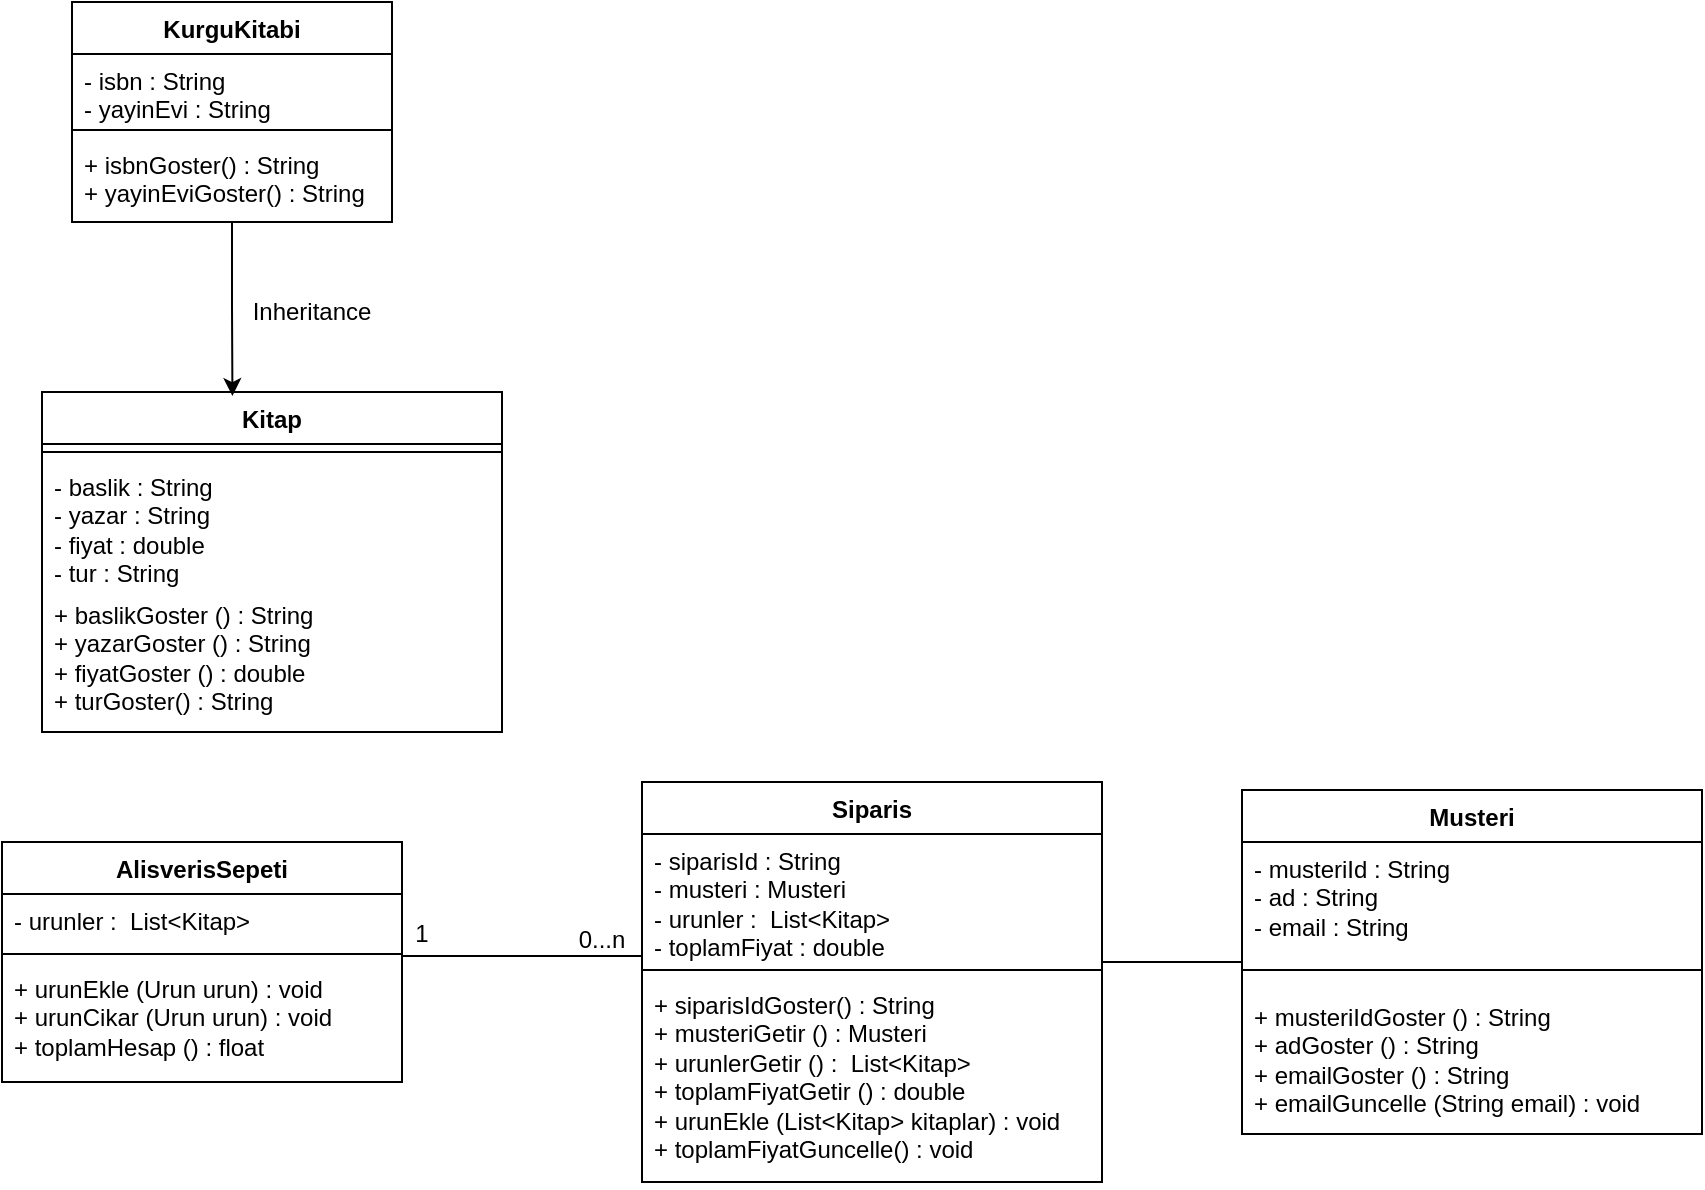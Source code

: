 <mxfile version="24.0.4" type="device">
  <diagram name="Page-1" id="zTVV5fYnQDA912w8Vkj5">
    <mxGraphModel dx="1114" dy="720" grid="1" gridSize="10" guides="1" tooltips="1" connect="1" arrows="1" fold="1" page="1" pageScale="1" pageWidth="850" pageHeight="1100" math="0" shadow="0">
      <root>
        <mxCell id="0" />
        <mxCell id="1" parent="0" />
        <mxCell id="DabCTi73Cw12KUjxk7qJ-2" value="Kitap" style="swimlane;fontStyle=1;align=center;verticalAlign=top;childLayout=stackLayout;horizontal=1;startSize=26;horizontalStack=0;resizeParent=1;resizeParentMax=0;resizeLast=0;collapsible=1;marginBottom=0;whiteSpace=wrap;html=1;" parent="1" vertex="1">
          <mxGeometry x="20" y="205" width="230" height="170" as="geometry" />
        </mxCell>
        <mxCell id="DabCTi73Cw12KUjxk7qJ-4" value="" style="line;strokeWidth=1;fillColor=none;align=left;verticalAlign=middle;spacingTop=-1;spacingLeft=3;spacingRight=3;rotatable=0;labelPosition=right;points=[];portConstraint=eastwest;strokeColor=inherit;" parent="DabCTi73Cw12KUjxk7qJ-2" vertex="1">
          <mxGeometry y="26" width="230" height="8" as="geometry" />
        </mxCell>
        <mxCell id="DabCTi73Cw12KUjxk7qJ-3" value="&lt;div&gt;- baslik : String&lt;/div&gt;&lt;div&gt;- yazar : String&lt;/div&gt;&lt;div&gt;- fiyat : double&lt;/div&gt;&lt;div&gt;- tur : String&lt;/div&gt;" style="text;strokeColor=none;fillColor=none;align=left;verticalAlign=top;spacingLeft=4;spacingRight=4;overflow=hidden;rotatable=0;points=[[0,0.5],[1,0.5]];portConstraint=eastwest;whiteSpace=wrap;html=1;" parent="DabCTi73Cw12KUjxk7qJ-2" vertex="1">
          <mxGeometry y="34" width="230" height="64" as="geometry" />
        </mxCell>
        <mxCell id="DabCTi73Cw12KUjxk7qJ-5" value="&lt;div&gt;+ baslikGoster () : String&lt;/div&gt;&lt;div&gt;+ yazarGoster () : String&amp;nbsp;&lt;/div&gt;&lt;div&gt;+ fiyatGoster () : double&amp;nbsp;&lt;/div&gt;&lt;div&gt;+ turGoster() : String&lt;/div&gt;" style="text;strokeColor=none;fillColor=none;align=left;verticalAlign=top;spacingLeft=4;spacingRight=4;overflow=hidden;rotatable=0;points=[[0,0.5],[1,0.5]];portConstraint=eastwest;whiteSpace=wrap;html=1;" parent="DabCTi73Cw12KUjxk7qJ-2" vertex="1">
          <mxGeometry y="98" width="230" height="72" as="geometry" />
        </mxCell>
        <mxCell id="DabCTi73Cw12KUjxk7qJ-6" value="AlisverisSepeti" style="swimlane;fontStyle=1;align=center;verticalAlign=top;childLayout=stackLayout;horizontal=1;startSize=26;horizontalStack=0;resizeParent=1;resizeParentMax=0;resizeLast=0;collapsible=1;marginBottom=0;whiteSpace=wrap;html=1;" parent="1" vertex="1">
          <mxGeometry y="430" width="200" height="120" as="geometry" />
        </mxCell>
        <mxCell id="DabCTi73Cw12KUjxk7qJ-7" value="- urunler :&amp;nbsp;&amp;nbsp;List&amp;lt;Kitap&amp;gt;&amp;nbsp;" style="text;strokeColor=none;fillColor=none;align=left;verticalAlign=top;spacingLeft=4;spacingRight=4;overflow=hidden;rotatable=0;points=[[0,0.5],[1,0.5]];portConstraint=eastwest;whiteSpace=wrap;html=1;" parent="DabCTi73Cw12KUjxk7qJ-6" vertex="1">
          <mxGeometry y="26" width="200" height="26" as="geometry" />
        </mxCell>
        <mxCell id="DabCTi73Cw12KUjxk7qJ-8" value="" style="line;strokeWidth=1;fillColor=none;align=left;verticalAlign=middle;spacingTop=-1;spacingLeft=3;spacingRight=3;rotatable=0;labelPosition=right;points=[];portConstraint=eastwest;strokeColor=inherit;" parent="DabCTi73Cw12KUjxk7qJ-6" vertex="1">
          <mxGeometry y="52" width="200" height="8" as="geometry" />
        </mxCell>
        <mxCell id="DabCTi73Cw12KUjxk7qJ-9" value="+ urunEkle (Urun urun) : void&lt;br&gt;+ urunCikar (Urun urun) : void&lt;br&gt;+ toplamHesap () : float" style="text;strokeColor=none;fillColor=none;align=left;verticalAlign=top;spacingLeft=4;spacingRight=4;overflow=hidden;rotatable=0;points=[[0,0.5],[1,0.5]];portConstraint=eastwest;whiteSpace=wrap;html=1;" parent="DabCTi73Cw12KUjxk7qJ-6" vertex="1">
          <mxGeometry y="60" width="200" height="60" as="geometry" />
        </mxCell>
        <mxCell id="DabCTi73Cw12KUjxk7qJ-31" value="" style="edgeStyle=orthogonalEdgeStyle;rounded=0;orthogonalLoop=1;jettySize=auto;html=1;entryX=0.414;entryY=0.012;entryDx=0;entryDy=0;entryPerimeter=0;" parent="1" source="DabCTi73Cw12KUjxk7qJ-10" target="DabCTi73Cw12KUjxk7qJ-2" edge="1">
          <mxGeometry relative="1" as="geometry" />
        </mxCell>
        <mxCell id="DabCTi73Cw12KUjxk7qJ-10" value="KurguKitabi" style="swimlane;fontStyle=1;align=center;verticalAlign=top;childLayout=stackLayout;horizontal=1;startSize=26;horizontalStack=0;resizeParent=1;resizeParentMax=0;resizeLast=0;collapsible=1;marginBottom=0;whiteSpace=wrap;html=1;" parent="1" vertex="1">
          <mxGeometry x="35" y="10" width="160" height="110" as="geometry" />
        </mxCell>
        <mxCell id="DabCTi73Cw12KUjxk7qJ-11" value="&lt;div&gt;- isbn : String&lt;/div&gt;&lt;div&gt;- yayinEvi : String&lt;/div&gt;" style="text;strokeColor=none;fillColor=none;align=left;verticalAlign=top;spacingLeft=4;spacingRight=4;overflow=hidden;rotatable=0;points=[[0,0.5],[1,0.5]];portConstraint=eastwest;whiteSpace=wrap;html=1;" parent="DabCTi73Cw12KUjxk7qJ-10" vertex="1">
          <mxGeometry y="26" width="160" height="34" as="geometry" />
        </mxCell>
        <mxCell id="DabCTi73Cw12KUjxk7qJ-12" value="" style="line;strokeWidth=1;fillColor=none;align=left;verticalAlign=middle;spacingTop=-1;spacingLeft=3;spacingRight=3;rotatable=0;labelPosition=right;points=[];portConstraint=eastwest;strokeColor=inherit;" parent="DabCTi73Cw12KUjxk7qJ-10" vertex="1">
          <mxGeometry y="60" width="160" height="8" as="geometry" />
        </mxCell>
        <mxCell id="DabCTi73Cw12KUjxk7qJ-13" value="&lt;div&gt;+ isbnGoster() : String&lt;/div&gt;&lt;div&gt;+ yayinEviGoster() : String&lt;/div&gt;" style="text;strokeColor=none;fillColor=none;align=left;verticalAlign=top;spacingLeft=4;spacingRight=4;overflow=hidden;rotatable=0;points=[[0,0.5],[1,0.5]];portConstraint=eastwest;whiteSpace=wrap;html=1;" parent="DabCTi73Cw12KUjxk7qJ-10" vertex="1">
          <mxGeometry y="68" width="160" height="42" as="geometry" />
        </mxCell>
        <mxCell id="DabCTi73Cw12KUjxk7qJ-18" value="Musteri" style="swimlane;fontStyle=1;align=center;verticalAlign=top;childLayout=stackLayout;horizontal=1;startSize=26;horizontalStack=0;resizeParent=1;resizeParentMax=0;resizeLast=0;collapsible=1;marginBottom=0;whiteSpace=wrap;html=1;" parent="1" vertex="1">
          <mxGeometry x="620" y="404" width="230" height="172" as="geometry" />
        </mxCell>
        <mxCell id="DabCTi73Cw12KUjxk7qJ-19" value="&lt;div&gt;- musteriId : String&lt;/div&gt;&lt;div&gt;- ad : String&lt;/div&gt;&lt;div&gt;- email : String&lt;/div&gt;" style="text;strokeColor=none;fillColor=none;align=left;verticalAlign=top;spacingLeft=4;spacingRight=4;overflow=hidden;rotatable=0;points=[[0,0.5],[1,0.5]];portConstraint=eastwest;whiteSpace=wrap;html=1;" parent="DabCTi73Cw12KUjxk7qJ-18" vertex="1">
          <mxGeometry y="26" width="230" height="54" as="geometry" />
        </mxCell>
        <mxCell id="DabCTi73Cw12KUjxk7qJ-20" value="" style="line;strokeWidth=1;fillColor=none;align=left;verticalAlign=middle;spacingTop=-1;spacingLeft=3;spacingRight=3;rotatable=0;labelPosition=right;points=[];portConstraint=eastwest;strokeColor=inherit;" parent="DabCTi73Cw12KUjxk7qJ-18" vertex="1">
          <mxGeometry y="80" width="230" height="20" as="geometry" />
        </mxCell>
        <mxCell id="DabCTi73Cw12KUjxk7qJ-21" value="&lt;div&gt;+ musteriIdGoster () : String&lt;/div&gt;&lt;div&gt;+ adGoster () : String&lt;/div&gt;&lt;div&gt;+ emailGoster () : String&amp;nbsp;&lt;/div&gt;&lt;div&gt;+ emailGuncelle (String email) : void&lt;/div&gt;" style="text;strokeColor=none;fillColor=none;align=left;verticalAlign=top;spacingLeft=4;spacingRight=4;overflow=hidden;rotatable=0;points=[[0,0.5],[1,0.5]];portConstraint=eastwest;whiteSpace=wrap;html=1;" parent="DabCTi73Cw12KUjxk7qJ-18" vertex="1">
          <mxGeometry y="100" width="230" height="72" as="geometry" />
        </mxCell>
        <mxCell id="DabCTi73Cw12KUjxk7qJ-22" value="Siparis" style="swimlane;fontStyle=1;align=center;verticalAlign=top;childLayout=stackLayout;horizontal=1;startSize=26;horizontalStack=0;resizeParent=1;resizeParentMax=0;resizeLast=0;collapsible=1;marginBottom=0;whiteSpace=wrap;html=1;" parent="1" vertex="1">
          <mxGeometry x="320" y="400" width="230" height="200" as="geometry" />
        </mxCell>
        <mxCell id="DabCTi73Cw12KUjxk7qJ-23" value="&lt;div&gt;- siparisId : String&lt;/div&gt;&lt;div&gt;- musteri :&amp;nbsp;Musteri&amp;nbsp;&lt;/div&gt;&lt;div&gt;- urunler :&amp;nbsp;&amp;nbsp;List&amp;lt;Kitap&amp;gt;&lt;/div&gt;&lt;div&gt;- toplamFiyat : double&lt;/div&gt;" style="text;strokeColor=none;fillColor=none;align=left;verticalAlign=top;spacingLeft=4;spacingRight=4;overflow=hidden;rotatable=0;points=[[0,0.5],[1,0.5]];portConstraint=eastwest;whiteSpace=wrap;html=1;" parent="DabCTi73Cw12KUjxk7qJ-22" vertex="1">
          <mxGeometry y="26" width="230" height="64" as="geometry" />
        </mxCell>
        <mxCell id="DabCTi73Cw12KUjxk7qJ-24" value="" style="line;strokeWidth=1;fillColor=none;align=left;verticalAlign=middle;spacingTop=-1;spacingLeft=3;spacingRight=3;rotatable=0;labelPosition=right;points=[];portConstraint=eastwest;strokeColor=inherit;" parent="DabCTi73Cw12KUjxk7qJ-22" vertex="1">
          <mxGeometry y="90" width="230" height="8" as="geometry" />
        </mxCell>
        <mxCell id="DabCTi73Cw12KUjxk7qJ-25" value="&lt;div&gt;+ siparisIdGoster() : String&lt;/div&gt;&lt;div&gt;+ musteriGetir () :&amp;nbsp;Musteri&amp;nbsp;&lt;/div&gt;&lt;div&gt;+ urunlerGetir () :&amp;nbsp;&amp;nbsp;List&amp;lt;Kitap&amp;gt;&lt;/div&gt;&lt;div&gt;+ toplamFiyatGetir () : double&lt;/div&gt;&lt;div&gt;+ urunEkle (List&amp;lt;Kitap&amp;gt; kitaplar) : void&lt;/div&gt;&lt;div&gt;+ toplamFiyatGuncelle() : void&lt;/div&gt;" style="text;strokeColor=none;fillColor=none;align=left;verticalAlign=top;spacingLeft=4;spacingRight=4;overflow=hidden;rotatable=0;points=[[0,0.5],[1,0.5]];portConstraint=eastwest;whiteSpace=wrap;html=1;" parent="DabCTi73Cw12KUjxk7qJ-22" vertex="1">
          <mxGeometry y="98" width="230" height="102" as="geometry" />
        </mxCell>
        <mxCell id="DabCTi73Cw12KUjxk7qJ-26" value="" style="line;strokeWidth=1;fillColor=none;align=left;verticalAlign=middle;spacingTop=-1;spacingLeft=3;spacingRight=3;rotatable=0;labelPosition=right;points=[];portConstraint=eastwest;strokeColor=inherit;" parent="1" vertex="1">
          <mxGeometry x="200" y="483" width="120" height="8" as="geometry" />
        </mxCell>
        <mxCell id="DabCTi73Cw12KUjxk7qJ-27" value="1" style="text;html=1;align=center;verticalAlign=middle;whiteSpace=wrap;rounded=0;" parent="1" vertex="1">
          <mxGeometry x="180" y="461" width="60" height="30" as="geometry" />
        </mxCell>
        <mxCell id="DabCTi73Cw12KUjxk7qJ-28" value="0...n" style="text;html=1;align=center;verticalAlign=middle;whiteSpace=wrap;rounded=0;" parent="1" vertex="1">
          <mxGeometry x="270" y="464" width="60" height="30" as="geometry" />
        </mxCell>
        <mxCell id="DabCTi73Cw12KUjxk7qJ-33" value="Inheritance" style="text;html=1;align=center;verticalAlign=middle;whiteSpace=wrap;rounded=0;" parent="1" vertex="1">
          <mxGeometry x="125" y="150" width="60" height="30" as="geometry" />
        </mxCell>
        <mxCell id="DabCTi73Cw12KUjxk7qJ-36" value="" style="line;strokeWidth=1;fillColor=none;align=left;verticalAlign=middle;spacingTop=-1;spacingLeft=3;spacingRight=3;rotatable=0;labelPosition=right;points=[];portConstraint=eastwest;strokeColor=inherit;" parent="1" vertex="1">
          <mxGeometry x="550" y="425" width="70" height="130" as="geometry" />
        </mxCell>
      </root>
    </mxGraphModel>
  </diagram>
</mxfile>
